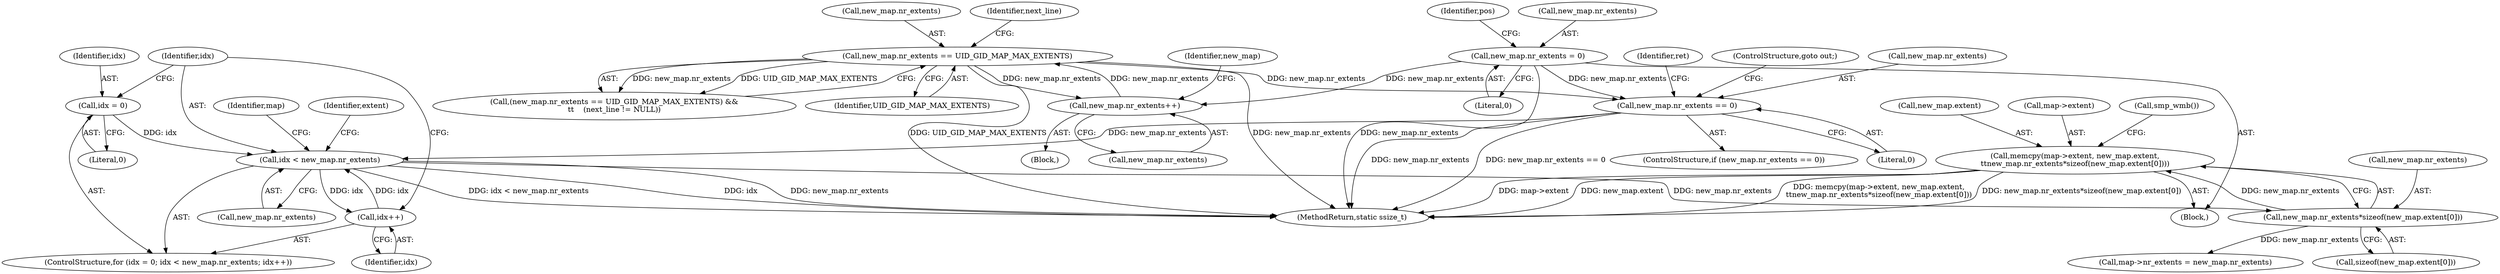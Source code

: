 digraph "0_linux_6708075f104c3c9b04b23336bb0366ca30c3931b@API" {
"1000475" [label="(Call,memcpy(map->extent, new_map.extent,\n\t\tnew_map.nr_extents*sizeof(new_map.extent[0])))"];
"1000482" [label="(Call,new_map.nr_extents*sizeof(new_map.extent[0]))"];
"1000435" [label="(Call,idx < new_map.nr_extents)"];
"1000432" [label="(Call,idx = 0)"];
"1000440" [label="(Call,idx++)"];
"1000413" [label="(Call,new_map.nr_extents == 0)"];
"1000403" [label="(Call,new_map.nr_extents == UID_GID_MAP_MAX_EXTENTS)"];
"1000397" [label="(Call,new_map.nr_extents++)"];
"1000233" [label="(Call,new_map.nr_extents = 0)"];
"1000433" [label="(Identifier,idx)"];
"1000479" [label="(Call,new_map.extent)"];
"1000482" [label="(Call,new_map.nr_extents*sizeof(new_map.extent[0]))"];
"1000418" [label="(ControlStructure,goto out;)"];
"1000437" [label="(Call,new_map.nr_extents)"];
"1000476" [label="(Call,map->extent)"];
"1000477" [label="(Identifier,map)"];
"1000486" [label="(Call,sizeof(new_map.extent[0]))"];
"1000405" [label="(Identifier,new_map)"];
"1000243" [label="(Block,)"];
"1000237" [label="(Literal,0)"];
"1000435" [label="(Call,idx < new_map.nr_extents)"];
"1000402" [label="(Call,(new_map.nr_extents == UID_GID_MAP_MAX_EXTENTS) &&\n\t\t    (next_line != NULL))"];
"1000475" [label="(Call,memcpy(map->extent, new_map.extent,\n\t\tnew_map.nr_extents*sizeof(new_map.extent[0])))"];
"1000413" [label="(Call,new_map.nr_extents == 0)"];
"1000440" [label="(Call,idx++)"];
"1000431" [label="(ControlStructure,for (idx = 0; idx < new_map.nr_extents; idx++))"];
"1000407" [label="(Identifier,UID_GID_MAP_MAX_EXTENTS)"];
"1000432" [label="(Call,idx = 0)"];
"1000483" [label="(Call,new_map.nr_extents)"];
"1000398" [label="(Call,new_map.nr_extents)"];
"1000434" [label="(Literal,0)"];
"1000441" [label="(Identifier,idx)"];
"1000493" [label="(Call,map->nr_extents = new_map.nr_extents)"];
"1000492" [label="(Call,smp_wmb())"];
"1000239" [label="(Identifier,pos)"];
"1000445" [label="(Identifier,extent)"];
"1000403" [label="(Call,new_map.nr_extents == UID_GID_MAP_MAX_EXTENTS)"];
"1000414" [label="(Call,new_map.nr_extents)"];
"1000404" [label="(Call,new_map.nr_extents)"];
"1000233" [label="(Call,new_map.nr_extents = 0)"];
"1000234" [label="(Call,new_map.nr_extents)"];
"1000397" [label="(Call,new_map.nr_extents++)"];
"1000436" [label="(Identifier,idx)"];
"1000412" [label="(ControlStructure,if (new_map.nr_extents == 0))"];
"1000126" [label="(Block,)"];
"1000409" [label="(Identifier,next_line)"];
"1000517" [label="(MethodReturn,static ssize_t)"];
"1000420" [label="(Identifier,ret)"];
"1000417" [label="(Literal,0)"];
"1000475" -> "1000126"  [label="AST: "];
"1000475" -> "1000482"  [label="CFG: "];
"1000476" -> "1000475"  [label="AST: "];
"1000479" -> "1000475"  [label="AST: "];
"1000482" -> "1000475"  [label="AST: "];
"1000492" -> "1000475"  [label="CFG: "];
"1000475" -> "1000517"  [label="DDG: map->extent"];
"1000475" -> "1000517"  [label="DDG: new_map.extent"];
"1000475" -> "1000517"  [label="DDG: memcpy(map->extent, new_map.extent,\n\t\tnew_map.nr_extents*sizeof(new_map.extent[0]))"];
"1000475" -> "1000517"  [label="DDG: new_map.nr_extents*sizeof(new_map.extent[0])"];
"1000482" -> "1000475"  [label="DDG: new_map.nr_extents"];
"1000482" -> "1000486"  [label="CFG: "];
"1000483" -> "1000482"  [label="AST: "];
"1000486" -> "1000482"  [label="AST: "];
"1000435" -> "1000482"  [label="DDG: new_map.nr_extents"];
"1000482" -> "1000493"  [label="DDG: new_map.nr_extents"];
"1000435" -> "1000431"  [label="AST: "];
"1000435" -> "1000437"  [label="CFG: "];
"1000436" -> "1000435"  [label="AST: "];
"1000437" -> "1000435"  [label="AST: "];
"1000445" -> "1000435"  [label="CFG: "];
"1000477" -> "1000435"  [label="CFG: "];
"1000435" -> "1000517"  [label="DDG: idx"];
"1000435" -> "1000517"  [label="DDG: new_map.nr_extents"];
"1000435" -> "1000517"  [label="DDG: idx < new_map.nr_extents"];
"1000432" -> "1000435"  [label="DDG: idx"];
"1000440" -> "1000435"  [label="DDG: idx"];
"1000413" -> "1000435"  [label="DDG: new_map.nr_extents"];
"1000435" -> "1000440"  [label="DDG: idx"];
"1000432" -> "1000431"  [label="AST: "];
"1000432" -> "1000434"  [label="CFG: "];
"1000433" -> "1000432"  [label="AST: "];
"1000434" -> "1000432"  [label="AST: "];
"1000436" -> "1000432"  [label="CFG: "];
"1000440" -> "1000431"  [label="AST: "];
"1000440" -> "1000441"  [label="CFG: "];
"1000441" -> "1000440"  [label="AST: "];
"1000436" -> "1000440"  [label="CFG: "];
"1000413" -> "1000412"  [label="AST: "];
"1000413" -> "1000417"  [label="CFG: "];
"1000414" -> "1000413"  [label="AST: "];
"1000417" -> "1000413"  [label="AST: "];
"1000418" -> "1000413"  [label="CFG: "];
"1000420" -> "1000413"  [label="CFG: "];
"1000413" -> "1000517"  [label="DDG: new_map.nr_extents"];
"1000413" -> "1000517"  [label="DDG: new_map.nr_extents == 0"];
"1000403" -> "1000413"  [label="DDG: new_map.nr_extents"];
"1000233" -> "1000413"  [label="DDG: new_map.nr_extents"];
"1000403" -> "1000402"  [label="AST: "];
"1000403" -> "1000407"  [label="CFG: "];
"1000404" -> "1000403"  [label="AST: "];
"1000407" -> "1000403"  [label="AST: "];
"1000409" -> "1000403"  [label="CFG: "];
"1000402" -> "1000403"  [label="CFG: "];
"1000403" -> "1000517"  [label="DDG: new_map.nr_extents"];
"1000403" -> "1000517"  [label="DDG: UID_GID_MAP_MAX_EXTENTS"];
"1000403" -> "1000397"  [label="DDG: new_map.nr_extents"];
"1000403" -> "1000402"  [label="DDG: new_map.nr_extents"];
"1000403" -> "1000402"  [label="DDG: UID_GID_MAP_MAX_EXTENTS"];
"1000397" -> "1000403"  [label="DDG: new_map.nr_extents"];
"1000397" -> "1000243"  [label="AST: "];
"1000397" -> "1000398"  [label="CFG: "];
"1000398" -> "1000397"  [label="AST: "];
"1000405" -> "1000397"  [label="CFG: "];
"1000233" -> "1000397"  [label="DDG: new_map.nr_extents"];
"1000233" -> "1000126"  [label="AST: "];
"1000233" -> "1000237"  [label="CFG: "];
"1000234" -> "1000233"  [label="AST: "];
"1000237" -> "1000233"  [label="AST: "];
"1000239" -> "1000233"  [label="CFG: "];
"1000233" -> "1000517"  [label="DDG: new_map.nr_extents"];
}
